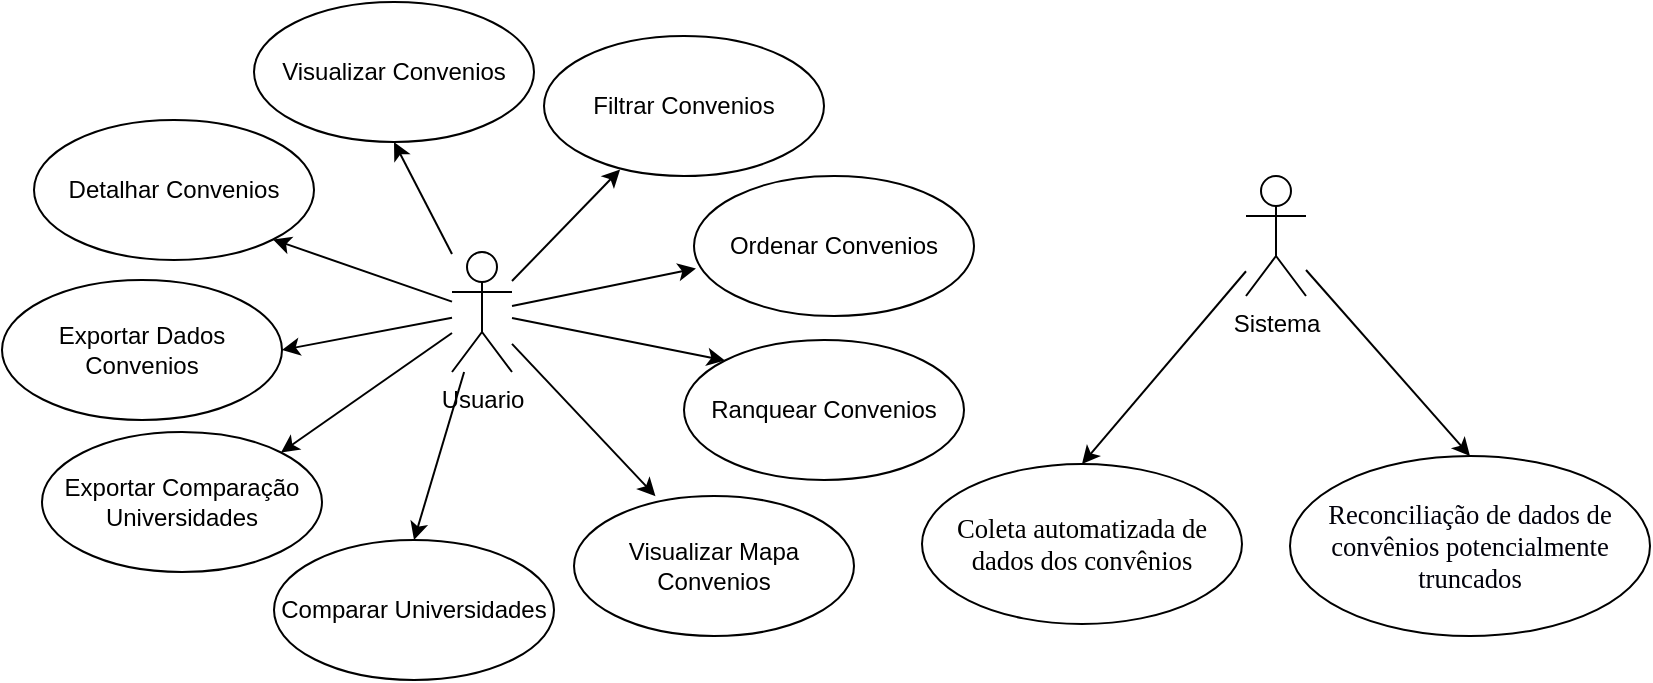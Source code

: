 <mxfile>
    <diagram name="Futuro: Casos de Uso" id="imtIoGXgUD1WKQ04WHvj">
        <mxGraphModel dx="1123" dy="650" grid="1" gridSize="10" guides="1" tooltips="1" connect="1" arrows="1" fold="1" page="1" pageScale="1" pageWidth="850" pageHeight="1100" math="0" shadow="0">
            <root>
                <mxCell id="kSqOh-27An2Um3XZFrW4-0"/>
                <mxCell id="kSqOh-27An2Um3XZFrW4-1" parent="kSqOh-27An2Um3XZFrW4-0"/>
                <mxCell id="kSqOh-27An2Um3XZFrW4-2" style="edgeStyle=none;html=1;entryX=0.272;entryY=0.953;entryDx=0;entryDy=0;entryPerimeter=0;" parent="kSqOh-27An2Um3XZFrW4-1" source="kSqOh-27An2Um3XZFrW4-10" target="kSqOh-27An2Um3XZFrW4-11" edge="1">
                    <mxGeometry relative="1" as="geometry">
                        <mxPoint x="355" y="160" as="targetPoint"/>
                    </mxGeometry>
                </mxCell>
                <mxCell id="kSqOh-27An2Um3XZFrW4-3" style="edgeStyle=none;html=1;entryX=0.007;entryY=0.661;entryDx=0;entryDy=0;entryPerimeter=0;" parent="kSqOh-27An2Um3XZFrW4-1" source="kSqOh-27An2Um3XZFrW4-10" target="kSqOh-27An2Um3XZFrW4-12" edge="1">
                    <mxGeometry relative="1" as="geometry"/>
                </mxCell>
                <mxCell id="kSqOh-27An2Um3XZFrW4-4" style="edgeStyle=none;html=1;entryX=0.5;entryY=0;entryDx=0;entryDy=0;entryPerimeter=0;" parent="kSqOh-27An2Um3XZFrW4-1" source="kSqOh-27An2Um3XZFrW4-10" target="kSqOh-27An2Um3XZFrW4-13" edge="1">
                    <mxGeometry relative="1" as="geometry"/>
                </mxCell>
                <mxCell id="kSqOh-27An2Um3XZFrW4-5" style="edgeStyle=none;html=1;entryX=0;entryY=0;entryDx=0;entryDy=0;" parent="kSqOh-27An2Um3XZFrW4-1" source="kSqOh-27An2Um3XZFrW4-10" target="kSqOh-27An2Um3XZFrW4-14" edge="1">
                    <mxGeometry relative="1" as="geometry">
                        <mxPoint x="344" y="376" as="targetPoint"/>
                    </mxGeometry>
                </mxCell>
                <mxCell id="kSqOh-27An2Um3XZFrW4-6" style="edgeStyle=none;html=1;entryX=1;entryY=0.5;entryDx=0;entryDy=0;" parent="kSqOh-27An2Um3XZFrW4-1" source="kSqOh-27An2Um3XZFrW4-10" target="kSqOh-27An2Um3XZFrW4-15" edge="1">
                    <mxGeometry relative="1" as="geometry"/>
                </mxCell>
                <mxCell id="kSqOh-27An2Um3XZFrW4-7" style="edgeStyle=none;html=1;entryX=1;entryY=1;entryDx=0;entryDy=0;" parent="kSqOh-27An2Um3XZFrW4-1" source="kSqOh-27An2Um3XZFrW4-10" target="kSqOh-27An2Um3XZFrW4-19" edge="1">
                    <mxGeometry relative="1" as="geometry"/>
                </mxCell>
                <mxCell id="kSqOh-27An2Um3XZFrW4-8" style="edgeStyle=none;html=1;entryX=1;entryY=0;entryDx=0;entryDy=0;" parent="kSqOh-27An2Um3XZFrW4-1" source="kSqOh-27An2Um3XZFrW4-10" target="kSqOh-27An2Um3XZFrW4-20" edge="1">
                    <mxGeometry relative="1" as="geometry"/>
                </mxCell>
                <mxCell id="kSqOh-27An2Um3XZFrW4-9" style="edgeStyle=none;html=1;entryX=0.291;entryY=0.001;entryDx=0;entryDy=0;entryPerimeter=0;" parent="kSqOh-27An2Um3XZFrW4-1" source="kSqOh-27An2Um3XZFrW4-10" target="kSqOh-27An2Um3XZFrW4-21" edge="1">
                    <mxGeometry relative="1" as="geometry"/>
                </mxCell>
                <mxCell id="K_UglEZYjfyMjEEDs3iN-3" style="edgeStyle=none;html=1;entryX=0.5;entryY=1;entryDx=0;entryDy=0;" edge="1" parent="kSqOh-27An2Um3XZFrW4-1" source="kSqOh-27An2Um3XZFrW4-10" target="K_UglEZYjfyMjEEDs3iN-2">
                    <mxGeometry relative="1" as="geometry"/>
                </mxCell>
                <mxCell id="kSqOh-27An2Um3XZFrW4-10" value="Usuario" style="shape=umlActor;verticalLabelPosition=bottom;verticalAlign=top;html=1;" parent="kSqOh-27An2Um3XZFrW4-1" vertex="1">
                    <mxGeometry x="239" y="196" width="30" height="60" as="geometry"/>
                </mxCell>
                <mxCell id="kSqOh-27An2Um3XZFrW4-11" value="Filtrar Convenios" style="ellipse;whiteSpace=wrap;html=1;" parent="kSqOh-27An2Um3XZFrW4-1" vertex="1">
                    <mxGeometry x="285" y="88" width="140" height="70" as="geometry"/>
                </mxCell>
                <mxCell id="kSqOh-27An2Um3XZFrW4-12" value="Ordenar Convenios" style="ellipse;whiteSpace=wrap;html=1;" parent="kSqOh-27An2Um3XZFrW4-1" vertex="1">
                    <mxGeometry x="360" y="158" width="140" height="70" as="geometry"/>
                </mxCell>
                <mxCell id="kSqOh-27An2Um3XZFrW4-13" value="Comparar Universidades" style="ellipse;whiteSpace=wrap;html=1;" parent="kSqOh-27An2Um3XZFrW4-1" vertex="1">
                    <mxGeometry x="150" y="340" width="140" height="70" as="geometry"/>
                </mxCell>
                <mxCell id="kSqOh-27An2Um3XZFrW4-14" value="Ranquear Convenios" style="ellipse;whiteSpace=wrap;html=1;" parent="kSqOh-27An2Um3XZFrW4-1" vertex="1">
                    <mxGeometry x="355" y="240" width="140" height="70" as="geometry"/>
                </mxCell>
                <mxCell id="kSqOh-27An2Um3XZFrW4-15" value="Exportar Dados Convenios" style="ellipse;whiteSpace=wrap;html=1;" parent="kSqOh-27An2Um3XZFrW4-1" vertex="1">
                    <mxGeometry x="14" y="210" width="140" height="70" as="geometry"/>
                </mxCell>
                <mxCell id="kSqOh-27An2Um3XZFrW4-16" value="&lt;span id=&quot;docs-internal-guid-424a3c38-7fff-920d-c2c9-ebf2679695af&quot;&gt;&lt;span style=&quot;font-size: 10pt; font-family: &amp;quot;Times New Roman&amp;quot;, serif; color: rgb(0, 0, 0); background-color: transparent; font-variant-numeric: normal; font-variant-east-asian: normal; font-variant-alternates: normal; font-variant-position: normal; font-variant-emoji: normal; vertical-align: baseline; white-space-collapse: preserve;&quot;&gt;Coleta automatizada de dados dos convênios&lt;/span&gt;&lt;/span&gt;" style="ellipse;whiteSpace=wrap;html=1;" parent="kSqOh-27An2Um3XZFrW4-1" vertex="1">
                    <mxGeometry x="474" y="302" width="160" height="80" as="geometry"/>
                </mxCell>
                <mxCell id="kSqOh-27An2Um3XZFrW4-17" style="edgeStyle=none;html=1;entryX=0.5;entryY=0;entryDx=0;entryDy=0;" parent="kSqOh-27An2Um3XZFrW4-1" source="kSqOh-27An2Um3XZFrW4-18" target="kSqOh-27An2Um3XZFrW4-16" edge="1">
                    <mxGeometry relative="1" as="geometry"/>
                </mxCell>
                <mxCell id="K_UglEZYjfyMjEEDs3iN-1" style="edgeStyle=none;html=1;entryX=0.5;entryY=0;entryDx=0;entryDy=0;" edge="1" parent="kSqOh-27An2Um3XZFrW4-1" source="kSqOh-27An2Um3XZFrW4-18" target="K_UglEZYjfyMjEEDs3iN-0">
                    <mxGeometry relative="1" as="geometry"/>
                </mxCell>
                <mxCell id="kSqOh-27An2Um3XZFrW4-18" value="Sistema" style="shape=umlActor;verticalLabelPosition=bottom;verticalAlign=top;html=1;" parent="kSqOh-27An2Um3XZFrW4-1" vertex="1">
                    <mxGeometry x="636" y="158" width="30" height="60" as="geometry"/>
                </mxCell>
                <mxCell id="kSqOh-27An2Um3XZFrW4-19" value="Detalhar Convenios" style="ellipse;whiteSpace=wrap;html=1;" parent="kSqOh-27An2Um3XZFrW4-1" vertex="1">
                    <mxGeometry x="30" y="130" width="140" height="70" as="geometry"/>
                </mxCell>
                <mxCell id="kSqOh-27An2Um3XZFrW4-20" value="Exportar Comparação Universidades" style="ellipse;whiteSpace=wrap;html=1;" parent="kSqOh-27An2Um3XZFrW4-1" vertex="1">
                    <mxGeometry x="34" y="286" width="140" height="70" as="geometry"/>
                </mxCell>
                <mxCell id="kSqOh-27An2Um3XZFrW4-21" value="Visualizar Mapa Convenios" style="ellipse;whiteSpace=wrap;html=1;" parent="kSqOh-27An2Um3XZFrW4-1" vertex="1">
                    <mxGeometry x="300" y="318" width="140" height="70" as="geometry"/>
                </mxCell>
                <mxCell id="K_UglEZYjfyMjEEDs3iN-0" value="&lt;span id=&quot;docs-internal-guid-9b011bb2-7fff-1a81-df07-982eb897ef56&quot;&gt;&lt;span style=&quot;font-size: 10pt; font-family: &amp;quot;Times New Roman&amp;quot;, serif; color: rgb(0, 0, 10); background-color: transparent; font-variant-numeric: normal; font-variant-east-asian: normal; font-variant-alternates: normal; font-variant-position: normal; font-variant-emoji: normal; vertical-align: baseline; white-space-collapse: preserve;&quot;&gt;Reconciliação de dados de convênios potencialmente truncados&lt;/span&gt;&lt;/span&gt;" style="ellipse;whiteSpace=wrap;html=1;" vertex="1" parent="kSqOh-27An2Um3XZFrW4-1">
                    <mxGeometry x="658" y="298" width="180" height="90" as="geometry"/>
                </mxCell>
                <mxCell id="K_UglEZYjfyMjEEDs3iN-2" value="Visualizar Convenios" style="ellipse;whiteSpace=wrap;html=1;" vertex="1" parent="kSqOh-27An2Um3XZFrW4-1">
                    <mxGeometry x="140" y="71" width="140" height="70" as="geometry"/>
                </mxCell>
            </root>
        </mxGraphModel>
    </diagram>
    <diagram id="kxKtWMCk7hf_joJ8gA_z" name="[API]novo-modelo-pacotes">
        <mxGraphModel dx="1348" dy="780" grid="1" gridSize="10" guides="1" tooltips="1" connect="1" arrows="1" fold="1" page="1" pageScale="1" pageWidth="850" pageHeight="1100" math="0" shadow="0">
            <root>
                <mxCell id="0"/>
                <mxCell id="1" parent="0"/>
                <mxCell id="0UyGb52UpReraLr9eCFb-35" value="Shared (utils, config, dto, errors)" style="rounded=0;strokeWidth=1;dashed=1;fillColor=#f5f5f5;strokeColor=#bdbdbd;rotation=0;" parent="1" vertex="1">
                    <mxGeometry x="70" y="450" width="440" height="60" as="geometry"/>
                </mxCell>
                <mxCell id="0UyGb52UpReraLr9eCFb-43" style="endArrow=block;strokeWidth=2;entryX=0;entryY=0;entryDx=110;entryDy=42;entryPerimeter=0;exitX=0;exitY=0;exitDx=0;exitDy=42;exitPerimeter=0;" parent="1" source="WXjqG3LbqRwczEwdh9fl-10" target="WXjqG3LbqRwczEwdh9fl-11" edge="1">
                    <mxGeometry relative="1" as="geometry">
                        <mxPoint x="250" y="162.8" as="sourcePoint"/>
                        <mxPoint x="180.0" y="173" as="targetPoint"/>
                    </mxGeometry>
                </mxCell>
                <mxCell id="0UyGb52UpReraLr9eCFb-44" style="endArrow=block;strokeWidth=2;entryX=0.508;entryY=0.211;entryDx=0;entryDy=0;entryPerimeter=0;exitX=0.5;exitY=1;exitDx=0;exitDy=0;exitPerimeter=0;" parent="1" source="WXjqG3LbqRwczEwdh9fl-10" target="WXjqG3LbqRwczEwdh9fl-9" edge="1">
                    <mxGeometry relative="1" as="geometry">
                        <mxPoint x="370" y="170.588" as="sourcePoint"/>
                        <mxPoint x="410" y="177.647" as="targetPoint"/>
                    </mxGeometry>
                </mxCell>
                <mxCell id="0UyGb52UpReraLr9eCFb-45" style="endArrow=block;strokeWidth=2;entryX=0.536;entryY=0.184;entryDx=0;entryDy=0;entryPerimeter=0;exitX=0.5;exitY=1;exitDx=0;exitDy=0;exitPerimeter=0;" parent="1" source="WXjqG3LbqRwczEwdh9fl-11" target="WXjqG3LbqRwczEwdh9fl-6" edge="1">
                    <mxGeometry relative="1" as="geometry">
                        <mxPoint x="111.137" y="210.0" as="sourcePoint"/>
                        <mxPoint x="113.52" y="272.9" as="targetPoint"/>
                    </mxGeometry>
                </mxCell>
                <mxCell id="0UyGb52UpReraLr9eCFb-46" style="endArrow=block;strokeWidth=2;entryX=0;entryY=0;entryDx=0;entryDy=42;entryPerimeter=0;exitX=0;exitY=0;exitDx=110;exitDy=56;exitPerimeter=0;" parent="1" source="WXjqG3LbqRwczEwdh9fl-6" target="WXjqG3LbqRwczEwdh9fl-8" edge="1">
                    <mxGeometry relative="1" as="geometry">
                        <mxPoint x="170" y="275" as="sourcePoint"/>
                        <mxPoint x="250" y="255" as="targetPoint"/>
                    </mxGeometry>
                </mxCell>
                <mxCell id="0UyGb52UpReraLr9eCFb-47" style="endArrow=block;strokeWidth=2;entryX=0;entryY=0;entryDx=0;entryDy=14;entryPerimeter=0;exitX=0.75;exitY=1;exitDx=0;exitDy=0;exitPerimeter=0;" parent="1" source="WXjqG3LbqRwczEwdh9fl-6" target="WXjqG3LbqRwczEwdh9fl-7" edge="1">
                    <mxGeometry relative="1" as="geometry">
                        <mxPoint x="170" y="308" as="sourcePoint"/>
                        <mxPoint x="250" y="332" as="targetPoint"/>
                    </mxGeometry>
                </mxCell>
                <mxCell id="0UyGb52UpReraLr9eCFb-48" style="endArrow=block;strokeWidth=2;entryX=0.498;entryY=0.186;entryDx=0;entryDy=0;entryPerimeter=0;exitX=0.5;exitY=1;exitDx=0;exitDy=0;exitPerimeter=0;" parent="1" source="WXjqG3LbqRwczEwdh9fl-6" target="WXjqG3LbqRwczEwdh9fl-1" edge="1">
                    <mxGeometry relative="1" as="geometry">
                        <mxPoint x="110.0" y="320" as="sourcePoint"/>
                        <mxPoint x="110" y="360" as="targetPoint"/>
                    </mxGeometry>
                </mxCell>
                <mxCell id="0UyGb52UpReraLr9eCFb-49" style="endArrow=block;strokeWidth=2;entryX=0;entryY=0;entryDx=110;entryDy=42;entryPerimeter=0;exitX=0;exitY=0;exitDx=0;exitDy=56;exitPerimeter=0;" parent="1" source="WXjqG3LbqRwczEwdh9fl-8" target="WXjqG3LbqRwczEwdh9fl-7" edge="1">
                    <mxGeometry relative="1" as="geometry">
                        <mxPoint x="309.402" y="270" as="sourcePoint"/>
                        <mxPoint x="310" y="320" as="targetPoint"/>
                    </mxGeometry>
                </mxCell>
                <mxCell id="WXjqG3LbqRwczEwdh9fl-1" value="Integrations" style="shape=folder;fontStyle=1;spacingTop=10;tabWidth=40;tabHeight=14;tabPosition=left;html=1;whiteSpace=wrap;" parent="1" vertex="1">
                    <mxGeometry x="50" y="360" width="110" height="70" as="geometry"/>
                </mxCell>
                <mxCell id="WXjqG3LbqRwczEwdh9fl-6" value="Services" style="shape=folder;fontStyle=1;spacingTop=10;tabWidth=40;tabHeight=14;tabPosition=left;html=1;whiteSpace=wrap;" parent="1" vertex="1">
                    <mxGeometry x="50" y="250" width="110" height="70" as="geometry"/>
                </mxCell>
                <mxCell id="WXjqG3LbqRwczEwdh9fl-7" value="Domain" style="shape=folder;fontStyle=1;spacingTop=10;tabWidth=40;tabHeight=14;tabPosition=left;html=1;whiteSpace=wrap;" parent="1" vertex="1">
                    <mxGeometry x="230" y="360" width="110" height="70" as="geometry"/>
                </mxCell>
                <mxCell id="WXjqG3LbqRwczEwdh9fl-8" value="Repositories" style="shape=folder;fontStyle=1;spacingTop=10;tabWidth=40;tabHeight=14;tabPosition=left;html=1;whiteSpace=wrap;" parent="1" vertex="1">
                    <mxGeometry x="440" y="310" width="110" height="70" as="geometry"/>
                </mxCell>
                <mxCell id="WXjqG3LbqRwczEwdh9fl-9" value="Middlewares" style="shape=folder;fontStyle=1;spacingTop=10;tabWidth=40;tabHeight=14;tabPosition=left;html=1;whiteSpace=wrap;" parent="1" vertex="1">
                    <mxGeometry x="440" y="210" width="110" height="70" as="geometry"/>
                </mxCell>
                <mxCell id="WXjqG3LbqRwczEwdh9fl-10" value="Routes" style="shape=folder;fontStyle=1;spacingTop=10;tabWidth=40;tabHeight=14;tabPosition=left;html=1;whiteSpace=wrap;" parent="1" vertex="1">
                    <mxGeometry x="440" y="110" width="110" height="70" as="geometry"/>
                </mxCell>
                <mxCell id="WXjqG3LbqRwczEwdh9fl-11" value="Controllers" style="shape=folder;fontStyle=1;spacingTop=10;tabWidth=40;tabHeight=14;tabPosition=left;html=1;whiteSpace=wrap;" parent="1" vertex="1">
                    <mxGeometry x="120" y="110" width="110" height="70" as="geometry"/>
                </mxCell>
                <mxCell id="2" value="Validations" style="shape=folder;fontStyle=1;spacingTop=10;tabWidth=40;tabHeight=14;tabPosition=left;html=1;whiteSpace=wrap;" parent="1" vertex="1">
                    <mxGeometry x="260" y="220" width="110" height="70" as="geometry"/>
                </mxCell>
                <mxCell id="4" style="endArrow=block;strokeWidth=2;entryX=0;entryY=0;entryDx=0;entryDy=0;entryPerimeter=0;exitX=0.75;exitY=1;exitDx=0;exitDy=0;exitPerimeter=0;" parent="1" source="WXjqG3LbqRwczEwdh9fl-11" target="2" edge="1">
                    <mxGeometry relative="1" as="geometry">
                        <mxPoint x="425" y="210" as="sourcePoint"/>
                        <mxPoint x="215" y="210" as="targetPoint"/>
                    </mxGeometry>
                </mxCell>
                <mxCell id="5" style="endArrow=block;strokeWidth=2;entryX=0;entryY=0;entryDx=0;entryDy=28;entryPerimeter=0;exitX=0;exitY=0;exitDx=110;exitDy=42;exitPerimeter=0;" parent="1" source="WXjqG3LbqRwczEwdh9fl-6" target="2" edge="1">
                    <mxGeometry relative="1" as="geometry">
                        <mxPoint x="460" y="172" as="sourcePoint"/>
                        <mxPoint x="250" y="172" as="targetPoint"/>
                    </mxGeometry>
                </mxCell>
            </root>
        </mxGraphModel>
    </diagram>
    <diagram id="FdFDmkTHNHb2hBNYgPpc" name="Casos de Uso">
        <mxGraphModel dx="1348" dy="780" grid="1" gridSize="10" guides="1" tooltips="1" connect="1" arrows="1" fold="1" page="1" pageScale="1" pageWidth="850" pageHeight="1100" math="0" shadow="0">
            <root>
                <mxCell id="0"/>
                <mxCell id="1" parent="0"/>
                <mxCell id="UdClx46VG6tU_bIKUZL4-8" style="edgeStyle=none;html=1;entryX=0.5;entryY=1;entryDx=0;entryDy=0;" parent="1" source="UdClx46VG6tU_bIKUZL4-1" target="UdClx46VG6tU_bIKUZL4-3" edge="1">
                    <mxGeometry relative="1" as="geometry"/>
                </mxCell>
                <mxCell id="UdClx46VG6tU_bIKUZL4-9" style="edgeStyle=none;html=1;entryX=0;entryY=1;entryDx=0;entryDy=0;" parent="1" source="UdClx46VG6tU_bIKUZL4-1" target="UdClx46VG6tU_bIKUZL4-4" edge="1">
                    <mxGeometry relative="1" as="geometry"/>
                </mxCell>
                <mxCell id="UdClx46VG6tU_bIKUZL4-10" style="edgeStyle=none;html=1;entryX=0;entryY=0.5;entryDx=0;entryDy=0;" parent="1" source="UdClx46VG6tU_bIKUZL4-1" target="UdClx46VG6tU_bIKUZL4-5" edge="1">
                    <mxGeometry relative="1" as="geometry"/>
                </mxCell>
                <mxCell id="UdClx46VG6tU_bIKUZL4-11" style="edgeStyle=none;html=1;entryX=0;entryY=0;entryDx=0;entryDy=0;" parent="1" source="UdClx46VG6tU_bIKUZL4-1" target="UdClx46VG6tU_bIKUZL4-6" edge="1">
                    <mxGeometry relative="1" as="geometry">
                        <mxPoint x="390" y="380" as="targetPoint"/>
                    </mxGeometry>
                </mxCell>
                <mxCell id="UdClx46VG6tU_bIKUZL4-12" style="edgeStyle=none;html=1;entryX=1;entryY=0.5;entryDx=0;entryDy=0;" parent="1" source="UdClx46VG6tU_bIKUZL4-1" target="UdClx46VG6tU_bIKUZL4-7" edge="1">
                    <mxGeometry relative="1" as="geometry"/>
                </mxCell>
                <mxCell id="VQo2QCgx68zOORPjiC5F-2" style="edgeStyle=none;html=1;entryX=1;entryY=1;entryDx=0;entryDy=0;" parent="1" source="UdClx46VG6tU_bIKUZL4-1" target="VQo2QCgx68zOORPjiC5F-1" edge="1">
                    <mxGeometry relative="1" as="geometry"/>
                </mxCell>
                <mxCell id="E54SsoODKiVOvRbOwUKy-3" style="edgeStyle=none;html=1;entryX=1;entryY=0;entryDx=0;entryDy=0;" parent="1" source="UdClx46VG6tU_bIKUZL4-1" target="E54SsoODKiVOvRbOwUKy-2" edge="1">
                    <mxGeometry relative="1" as="geometry"/>
                </mxCell>
                <mxCell id="UdClx46VG6tU_bIKUZL4-1" value="Usuario" style="shape=umlActor;verticalLabelPosition=bottom;verticalAlign=top;html=1;" parent="1" vertex="1">
                    <mxGeometry x="285" y="200" width="30" height="60" as="geometry"/>
                </mxCell>
                <mxCell id="UdClx46VG6tU_bIKUZL4-3" value="Filtrar Convenios" style="ellipse;whiteSpace=wrap;html=1;" parent="1" vertex="1">
                    <mxGeometry x="230" y="80" width="140" height="70" as="geometry"/>
                </mxCell>
                <mxCell id="UdClx46VG6tU_bIKUZL4-4" value="Ordenar Convenios" style="ellipse;whiteSpace=wrap;html=1;" parent="1" vertex="1">
                    <mxGeometry x="380" y="130" width="140" height="70" as="geometry"/>
                </mxCell>
                <mxCell id="UdClx46VG6tU_bIKUZL4-5" value="Comparar Universidades" style="ellipse;whiteSpace=wrap;html=1;" parent="1" vertex="1">
                    <mxGeometry x="400" y="220" width="140" height="70" as="geometry"/>
                </mxCell>
                <mxCell id="UdClx46VG6tU_bIKUZL4-6" value="Ranquear Convenios" style="ellipse;whiteSpace=wrap;html=1;" parent="1" vertex="1">
                    <mxGeometry x="330" y="310" width="140" height="70" as="geometry"/>
                </mxCell>
                <mxCell id="UdClx46VG6tU_bIKUZL4-7" value="Exportar Dados Convenios" style="ellipse;whiteSpace=wrap;html=1;" parent="1" vertex="1">
                    <mxGeometry x="60" y="220" width="140" height="70" as="geometry"/>
                </mxCell>
                <mxCell id="roSKoGaTlcOHVxhK8Pie-1" value="Coletar Dados Convenios&lt;br&gt;(Automatizado)" style="ellipse;whiteSpace=wrap;html=1;" parent="1" vertex="1">
                    <mxGeometry x="600" y="252.5" width="160" height="80" as="geometry"/>
                </mxCell>
                <mxCell id="roSKoGaTlcOHVxhK8Pie-4" style="edgeStyle=none;html=1;entryX=0.5;entryY=0;entryDx=0;entryDy=0;" parent="1" source="roSKoGaTlcOHVxhK8Pie-3" target="roSKoGaTlcOHVxhK8Pie-1" edge="1">
                    <mxGeometry relative="1" as="geometry"/>
                </mxCell>
                <mxCell id="roSKoGaTlcOHVxhK8Pie-3" value="Sistema" style="shape=umlActor;verticalLabelPosition=bottom;verticalAlign=top;html=1;" parent="1" vertex="1">
                    <mxGeometry x="665" y="127.5" width="30" height="60" as="geometry"/>
                </mxCell>
                <mxCell id="VQo2QCgx68zOORPjiC5F-1" value="Detalhar Convenios" style="ellipse;whiteSpace=wrap;html=1;" parent="1" vertex="1">
                    <mxGeometry x="80" y="130" width="140" height="70" as="geometry"/>
                </mxCell>
                <mxCell id="E54SsoODKiVOvRbOwUKy-2" value="Exportar Comparação Universidades" style="ellipse;whiteSpace=wrap;html=1;" parent="1" vertex="1">
                    <mxGeometry x="130" y="310" width="140" height="70" as="geometry"/>
                </mxCell>
            </root>
        </mxGraphModel>
    </diagram>
    <diagram id="jTlNRyT6YMsYzq1EIWMr" name="[API] Modelo-pacotes">
        <mxGraphModel dx="1348" dy="780" grid="1" gridSize="10" guides="1" tooltips="1" connect="1" arrows="1" fold="1" page="1" pageScale="1" pageWidth="850" pageHeight="1100" math="0" shadow="0">
            <root>
                <mxCell id="0"/>
                <mxCell id="1" parent="0"/>
                <mxCell id="5" value="" style="edgeStyle=none;html=1;" parent="1" source="2" target="4" edge="1">
                    <mxGeometry relative="1" as="geometry"/>
                </mxCell>
                <mxCell id="2" value="Routes" style="shape=folder;fontStyle=1;spacingTop=10;tabWidth=40;tabHeight=14;tabPosition=left;html=1;" parent="1" vertex="1">
                    <mxGeometry x="110" y="405" width="90" height="50" as="geometry"/>
                </mxCell>
                <mxCell id="7" value="" style="edgeStyle=none;html=1;" parent="1" source="4" target="6" edge="1">
                    <mxGeometry relative="1" as="geometry"/>
                </mxCell>
                <mxCell id="13" style="edgeStyle=none;html=1;" parent="1" source="4" target="11" edge="1">
                    <mxGeometry relative="1" as="geometry"/>
                </mxCell>
                <mxCell id="21" style="edgeStyle=none;html=1;" parent="1" source="4" target="10" edge="1">
                    <mxGeometry relative="1" as="geometry"/>
                </mxCell>
                <mxCell id="9" style="edgeStyle=none;html=1;" parent="1" source="6" target="8" edge="1">
                    <mxGeometry relative="1" as="geometry"/>
                </mxCell>
                <mxCell id="4" value="Controllers" style="shape=folder;fontStyle=1;spacingTop=10;tabWidth=40;tabHeight=14;tabPosition=left;html=1;" parent="1" vertex="1">
                    <mxGeometry x="250" y="405" width="90" height="50" as="geometry"/>
                </mxCell>
                <mxCell id="12" value="" style="edgeStyle=none;html=1;" parent="1" source="6" target="11" edge="1">
                    <mxGeometry relative="1" as="geometry"/>
                </mxCell>
                <mxCell id="14" style="edgeStyle=none;html=1;" parent="1" source="6" target="10" edge="1">
                    <mxGeometry relative="1" as="geometry"/>
                </mxCell>
                <mxCell id="16" value="" style="edgeStyle=none;html=1;" parent="1" source="6" target="15" edge="1">
                    <mxGeometry relative="1" as="geometry"/>
                </mxCell>
                <mxCell id="20" style="edgeStyle=none;html=1;" parent="1" source="6" target="19" edge="1">
                    <mxGeometry relative="1" as="geometry"/>
                </mxCell>
                <mxCell id="6" value="Services" style="shape=folder;fontStyle=1;spacingTop=10;tabWidth=40;tabHeight=14;tabPosition=left;html=1;" parent="1" vertex="1">
                    <mxGeometry x="400" y="405" width="100" height="50" as="geometry"/>
                </mxCell>
                <mxCell id="23" style="edgeStyle=none;html=1;" parent="1" source="8" target="10" edge="1">
                    <mxGeometry relative="1" as="geometry"/>
                </mxCell>
                <mxCell id="8" value="APIs" style="shape=folder;fontStyle=1;spacingTop=10;tabWidth=40;tabHeight=14;tabPosition=left;html=1;" parent="1" vertex="1">
                    <mxGeometry x="590" y="405" width="60" height="50" as="geometry"/>
                </mxCell>
                <mxCell id="10" value="Errors" style="shape=folder;fontStyle=1;spacingTop=10;tabWidth=40;tabHeight=14;tabPosition=left;html=1;" parent="1" vertex="1">
                    <mxGeometry x="470" y="505" width="65" height="45" as="geometry"/>
                </mxCell>
                <mxCell id="31" style="edgeStyle=none;html=1;entryX=0;entryY=0;entryDx=0;entryDy=21.75;entryPerimeter=0;" parent="1" source="11" target="10" edge="1">
                    <mxGeometry relative="1" as="geometry"/>
                </mxCell>
                <mxCell id="11" value="Validations" style="shape=folder;fontStyle=1;spacingTop=10;tabWidth=40;tabHeight=14;tabPosition=left;html=1;" parent="1" vertex="1">
                    <mxGeometry x="250" y="500" width="90" height="50" as="geometry"/>
                </mxCell>
                <mxCell id="18" value="" style="edgeStyle=none;html=1;" parent="1" source="15" target="17" edge="1">
                    <mxGeometry relative="1" as="geometry"/>
                </mxCell>
                <mxCell id="22" style="edgeStyle=none;html=1;" parent="1" source="15" target="10" edge="1">
                    <mxGeometry relative="1" as="geometry"/>
                </mxCell>
                <mxCell id="15" value="Repositories" style="shape=folder;fontStyle=1;spacingTop=10;tabWidth=40;tabHeight=14;tabPosition=left;html=1;" parent="1" vertex="1">
                    <mxGeometry x="560" y="305" width="90" height="50" as="geometry"/>
                </mxCell>
                <mxCell id="17" value="Models" style="shape=folder;fontStyle=1;spacingTop=10;tabWidth=40;tabHeight=14;tabPosition=left;html=1;" parent="1" vertex="1">
                    <mxGeometry x="680" y="305" width="70" height="50" as="geometry"/>
                </mxCell>
                <mxCell id="19" value="Dtos" style="shape=folder;fontStyle=1;spacingTop=10;tabWidth=40;tabHeight=14;tabPosition=left;html=1;" parent="1" vertex="1">
                    <mxGeometry x="440" y="300" width="95" height="55" as="geometry"/>
                </mxCell>
                <mxCell id="24" value="Config" style="shape=folder;fontStyle=1;spacingTop=10;tabWidth=40;tabHeight=14;tabPosition=left;html=1;" parent="1" vertex="1">
                    <mxGeometry x="110" y="310" width="90" height="40" as="geometry"/>
                </mxCell>
                <mxCell id="25" value="Utils" style="shape=folder;fontStyle=1;spacingTop=10;tabWidth=40;tabHeight=14;tabPosition=left;html=1;" parent="1" vertex="1">
                    <mxGeometry x="215" y="310" width="90" height="40" as="geometry"/>
                </mxCell>
                <mxCell id="28" style="edgeStyle=none;html=1;" parent="1" source="26" target="11" edge="1">
                    <mxGeometry relative="1" as="geometry">
                        <Array as="points">
                            <mxPoint x="360" y="530"/>
                        </Array>
                    </mxGeometry>
                </mxCell>
                <mxCell id="27" style="edgeStyle=none;html=1;" parent="1" source="26" target="4" edge="1">
                    <mxGeometry relative="1" as="geometry"/>
                </mxCell>
                <mxCell id="29" style="edgeStyle=none;html=1;" parent="1" source="26" target="6" edge="1">
                    <mxGeometry relative="1" as="geometry"/>
                </mxCell>
                <mxCell id="30" style="edgeStyle=none;html=1;" parent="1" source="26" target="19" edge="1">
                    <mxGeometry relative="1" as="geometry"/>
                </mxCell>
                <mxCell id="26" value="Modules" style="shape=folder;fontStyle=1;spacingTop=10;tabWidth=40;tabHeight=14;tabPosition=left;html=1;" parent="1" vertex="1">
                    <mxGeometry x="330" y="210" width="70" height="50" as="geometry"/>
                </mxCell>
            </root>
        </mxGraphModel>
    </diagram>
    <diagram id="0uMiyFCHNBl_rfruleUt" name="Diagrama de Componentes">
        <mxGraphModel dx="1348" dy="780" grid="1" gridSize="10" guides="1" tooltips="1" connect="1" arrows="1" fold="1" page="1" pageScale="1" pageWidth="850" pageHeight="1100" math="0" shadow="0">
            <root>
                <mxCell id="0"/>
                <mxCell id="1" parent="0"/>
                <mxCell id="Ofbjy_pabGNPql89bUvO-1" value="API SERVER" style="verticalAlign=top;align=left;spacingTop=8;spacingLeft=2;spacingRight=12;shape=cube;size=10;direction=south;fontStyle=4;html=1;" parent="1" vertex="1">
                    <mxGeometry x="384" y="270" width="305.22" height="200" as="geometry"/>
                </mxCell>
                <mxCell id="Ofbjy_pabGNPql89bUvO-15" style="edgeStyle=none;html=1;entryX=0;entryY=0;entryDx=0;entryDy=15;entryPerimeter=0;" parent="1" source="Ofbjy_pabGNPql89bUvO-2" target="Ofbjy_pabGNPql89bUvO-3" edge="1">
                    <mxGeometry relative="1" as="geometry"/>
                </mxCell>
                <mxCell id="Ofbjy_pabGNPql89bUvO-2" value="FRONT SERVER" style="verticalAlign=top;align=left;spacingTop=8;spacingLeft=2;spacingRight=12;shape=cube;size=10;direction=south;fontStyle=4;html=1;" parent="1" vertex="1">
                    <mxGeometry x="154" y="315" width="180" height="120" as="geometry"/>
                </mxCell>
                <mxCell id="Ofbjy_pabGNPql89bUvO-12" style="edgeStyle=none;html=1;entryX=0;entryY=0;entryDx=0;entryDy=15;entryPerimeter=0;" parent="1" source="Ofbjy_pabGNPql89bUvO-3" target="Ofbjy_pabGNPql89bUvO-4" edge="1">
                    <mxGeometry relative="1" as="geometry"/>
                </mxCell>
                <mxCell id="Ofbjy_pabGNPql89bUvO-14" style="edgeStyle=none;html=1;entryX=0;entryY=0;entryDx=0;entryDy=15;entryPerimeter=0;" parent="1" source="Ofbjy_pabGNPql89bUvO-3" target="Ofbjy_pabGNPql89bUvO-5" edge="1">
                    <mxGeometry relative="1" as="geometry"/>
                </mxCell>
                <mxCell id="Ofbjy_pabGNPql89bUvO-3" value="API" style="shape=module;align=left;spacingLeft=20;align=center;verticalAlign=top;" parent="1" vertex="1">
                    <mxGeometry x="405" y="360" width="80" height="30" as="geometry"/>
                </mxCell>
                <mxCell id="Ofbjy_pabGNPql89bUvO-4" value="db&lt;Sequelize&gt;" style="shape=module;align=left;spacingLeft=20;align=center;verticalAlign=top;" parent="1" vertex="1">
                    <mxGeometry x="545" y="290" width="120" height="30" as="geometry"/>
                </mxCell>
                <mxCell id="Ofbjy_pabGNPql89bUvO-5" value="mongodb" style="shape=module;align=left;spacingLeft=20;align=center;verticalAlign=top;" parent="1" vertex="1">
                    <mxGeometry x="545" y="380" width="120" height="30" as="geometry"/>
                </mxCell>
                <mxCell id="Ofbjy_pabGNPql89bUvO-9" style="edgeStyle=none;html=1;" parent="1" source="Ofbjy_pabGNPql89bUvO-6" target="Ofbjy_pabGNPql89bUvO-4" edge="1">
                    <mxGeometry relative="1" as="geometry"/>
                </mxCell>
                <mxCell id="Ofbjy_pabGNPql89bUvO-6" value="pg-admin" style="shape=module;align=left;spacingLeft=20;align=center;verticalAlign=top;" parent="1" vertex="1">
                    <mxGeometry x="545" y="335" width="120" height="30" as="geometry"/>
                </mxCell>
                <mxCell id="Ofbjy_pabGNPql89bUvO-8" style="edgeStyle=none;html=1;" parent="1" source="Ofbjy_pabGNPql89bUvO-7" target="Ofbjy_pabGNPql89bUvO-5" edge="1">
                    <mxGeometry relative="1" as="geometry"/>
                </mxCell>
                <mxCell id="Ofbjy_pabGNPql89bUvO-7" value="mongoexpress" style="shape=module;align=left;spacingLeft=20;align=center;verticalAlign=top;" parent="1" vertex="1">
                    <mxGeometry x="545" y="430" width="120" height="30" as="geometry"/>
                </mxCell>
                <mxCell id="Ofbjy_pabGNPql89bUvO-17" style="edgeStyle=none;html=1;entryX=0;entryY=0;entryDx=0;entryDy=85;entryPerimeter=0;" parent="1" source="Ofbjy_pabGNPql89bUvO-16" target="Ofbjy_pabGNPql89bUvO-2" edge="1">
                    <mxGeometry relative="1" as="geometry"/>
                </mxCell>
                <mxCell id="Ofbjy_pabGNPql89bUvO-16" value="Browser" style="verticalAlign=top;align=left;spacingTop=8;spacingLeft=2;spacingRight=12;shape=cube;size=10;direction=south;fontStyle=4;html=1;" parent="1" vertex="1">
                    <mxGeometry x="160" y="162" width="180" height="120" as="geometry"/>
                </mxCell>
            </root>
        </mxGraphModel>
    </diagram>
    <diagram name="[FRONT] Modelo-pacotes" id="-TVTy99FhMUjrPyjgn6w">
        <mxGraphModel dx="1348" dy="780" grid="1" gridSize="10" guides="1" tooltips="1" connect="1" arrows="1" fold="1" page="1" pageScale="1" pageWidth="850" pageHeight="1100" math="0" shadow="0">
            <root>
                <mxCell id="JCaHj2EicqBaBZNIiWoS-0"/>
                <mxCell id="JCaHj2EicqBaBZNIiWoS-1" parent="JCaHj2EicqBaBZNIiWoS-0"/>
                <mxCell id="JCaHj2EicqBaBZNIiWoS-2" value="" style="edgeStyle=none;html=1;" parent="JCaHj2EicqBaBZNIiWoS-1" source="JCaHj2EicqBaBZNIiWoS-3" target="JCaHj2EicqBaBZNIiWoS-8" edge="1">
                    <mxGeometry relative="1" as="geometry"/>
                </mxCell>
                <mxCell id="JCaHj2EicqBaBZNIiWoS-3" value="Routes" style="shape=folder;fontStyle=1;spacingTop=10;tabWidth=40;tabHeight=14;tabPosition=left;html=1;" parent="JCaHj2EicqBaBZNIiWoS-1" vertex="1">
                    <mxGeometry x="120" y="230" width="90" height="50" as="geometry"/>
                </mxCell>
                <mxCell id="JCaHj2EicqBaBZNIiWoS-4" value="" style="edgeStyle=none;html=1;" parent="JCaHj2EicqBaBZNIiWoS-1" source="JCaHj2EicqBaBZNIiWoS-8" target="JCaHj2EicqBaBZNIiWoS-13" edge="1">
                    <mxGeometry relative="1" as="geometry"/>
                </mxCell>
                <mxCell id="OWJ0l7WjgxWTkaR3SoR4-5" style="edgeStyle=none;html=1;entryX=0;entryY=0;entryDx=65;entryDy=14;entryPerimeter=0;" parent="JCaHj2EicqBaBZNIiWoS-1" source="JCaHj2EicqBaBZNIiWoS-8" target="OWJ0l7WjgxWTkaR3SoR4-2" edge="1">
                    <mxGeometry relative="1" as="geometry"/>
                </mxCell>
                <mxCell id="OWJ0l7WjgxWTkaR3SoR4-6" style="edgeStyle=none;html=1;entryX=0;entryY=0;entryDx=20;entryDy=0;entryPerimeter=0;" parent="JCaHj2EicqBaBZNIiWoS-1" source="JCaHj2EicqBaBZNIiWoS-8" target="OWJ0l7WjgxWTkaR3SoR4-3" edge="1">
                    <mxGeometry relative="1" as="geometry"/>
                </mxCell>
                <mxCell id="OWJ0l7WjgxWTkaR3SoR4-8" style="edgeStyle=none;html=1;entryX=0;entryY=0;entryDx=40;entryDy=0;entryPerimeter=0;" parent="JCaHj2EicqBaBZNIiWoS-1" source="JCaHj2EicqBaBZNIiWoS-8" target="JCaHj2EicqBaBZNIiWoS-23" edge="1">
                    <mxGeometry relative="1" as="geometry"/>
                </mxCell>
                <mxCell id="JCaHj2EicqBaBZNIiWoS-8" value="Pages" style="shape=folder;fontStyle=1;spacingTop=10;tabWidth=40;tabHeight=14;tabPosition=left;html=1;" parent="JCaHj2EicqBaBZNIiWoS-1" vertex="1">
                    <mxGeometry x="290" y="230" width="90" height="50" as="geometry"/>
                </mxCell>
                <mxCell id="JCaHj2EicqBaBZNIiWoS-11" value="" style="edgeStyle=none;html=1;" parent="JCaHj2EicqBaBZNIiWoS-1" source="JCaHj2EicqBaBZNIiWoS-13" target="JCaHj2EicqBaBZNIiWoS-20" edge="1">
                    <mxGeometry relative="1" as="geometry"/>
                </mxCell>
                <mxCell id="JCaHj2EicqBaBZNIiWoS-13" value="Services" style="shape=folder;fontStyle=1;spacingTop=10;tabWidth=40;tabHeight=14;tabPosition=left;html=1;" parent="JCaHj2EicqBaBZNIiWoS-1" vertex="1">
                    <mxGeometry x="420" y="230" width="100" height="50" as="geometry"/>
                </mxCell>
                <mxCell id="JCaHj2EicqBaBZNIiWoS-20" value="Interfaces" style="shape=folder;fontStyle=1;spacingTop=10;tabWidth=40;tabHeight=14;tabPosition=left;html=1;" parent="JCaHj2EicqBaBZNIiWoS-1" vertex="1">
                    <mxGeometry x="560" y="230" width="90" height="50" as="geometry"/>
                </mxCell>
                <mxCell id="JCaHj2EicqBaBZNIiWoS-23" value="utils" style="shape=folder;fontStyle=1;spacingTop=10;tabWidth=40;tabHeight=14;tabPosition=left;html=1;" parent="JCaHj2EicqBaBZNIiWoS-1" vertex="1">
                    <mxGeometry x="320" y="350" width="90" height="40" as="geometry"/>
                </mxCell>
                <mxCell id="OWJ0l7WjgxWTkaR3SoR4-2" value="Layouts" style="shape=folder;fontStyle=1;spacingTop=10;tabWidth=40;tabHeight=14;tabPosition=left;html=1;" parent="JCaHj2EicqBaBZNIiWoS-1" vertex="1">
                    <mxGeometry x="200" y="340" width="90" height="50" as="geometry"/>
                </mxCell>
                <mxCell id="OWJ0l7WjgxWTkaR3SoR4-10" style="edgeStyle=none;html=1;entryX=0;entryY=0;entryDx=90;entryDy=20.5;entryPerimeter=0;" parent="JCaHj2EicqBaBZNIiWoS-1" source="OWJ0l7WjgxWTkaR3SoR4-3" target="JCaHj2EicqBaBZNIiWoS-23" edge="1">
                    <mxGeometry relative="1" as="geometry"/>
                </mxCell>
                <mxCell id="OWJ0l7WjgxWTkaR3SoR4-3" value="Commons" style="shape=folder;fontStyle=1;spacingTop=10;tabWidth=40;tabHeight=14;tabPosition=left;html=1;" parent="JCaHj2EicqBaBZNIiWoS-1" vertex="1">
                    <mxGeometry x="440" y="346" width="90" height="50" as="geometry"/>
                </mxCell>
            </root>
        </mxGraphModel>
    </diagram>
</mxfile>